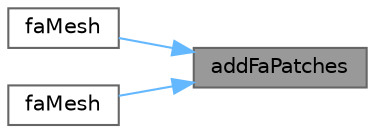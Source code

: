 digraph "addFaPatches"
{
 // LATEX_PDF_SIZE
  bgcolor="transparent";
  edge [fontname=Helvetica,fontsize=10,labelfontname=Helvetica,labelfontsize=10];
  node [fontname=Helvetica,fontsize=10,shape=box,height=0.2,width=0.4];
  rankdir="RL";
  Node1 [id="Node000001",label="addFaPatches",height=0.2,width=0.4,color="gray40", fillcolor="grey60", style="filled", fontcolor="black",tooltip=" "];
  Node1 -> Node2 [id="edge1_Node000001_Node000002",dir="back",color="steelblue1",style="solid",tooltip=" "];
  Node2 [id="Node000002",label="faMesh",height=0.2,width=0.4,color="grey40", fillcolor="white", style="filled",URL="$classFoam_1_1faMesh.html#a1385ce2d26d5a7a8653411d6d86f9bf2",tooltip=" "];
  Node1 -> Node3 [id="edge2_Node000001_Node000003",dir="back",color="steelblue1",style="solid",tooltip=" "];
  Node3 [id="Node000003",label="faMesh",height=0.2,width=0.4,color="grey40", fillcolor="white", style="filled",URL="$classFoam_1_1faMesh.html#ab34347231723fcedde0219b788a8b590",tooltip=" "];
}
